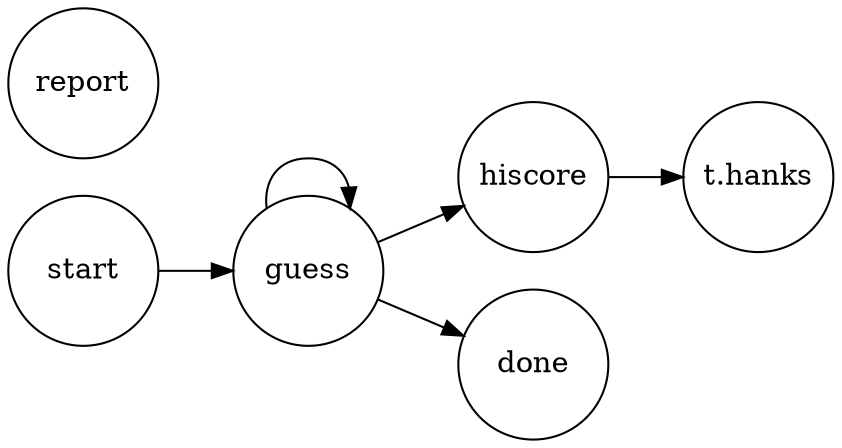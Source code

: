 digraph G{
	
	node [shape= circle, width=1, fixedsize=true];
	rankdir="LR";
	start -> guess;
	guess -> guess;
	guess -> hiscore;
	guess -> done;
	hiscore -> thanks;
	thanks[label="t.hanks"];
	report
	
	
	
}